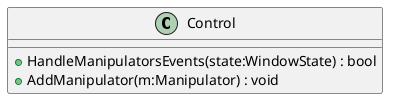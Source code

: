 @startuml
class Control {
    + HandleManipulatorsEvents(state:WindowState) : bool
    + AddManipulator(m:Manipulator) : void
}
@enduml
